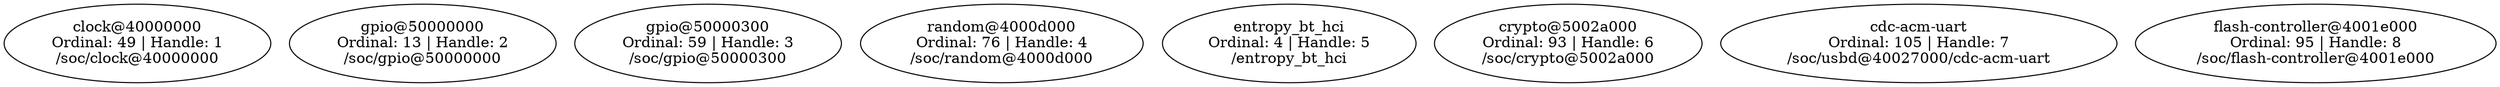 // D:/nrfCode/locationClient/build_xi/zephyr/zephyr_pre0.elf
digraph "Device dependency graph" {
	49 [label="clock@40000000\nOrdinal: 49 | Handle: 1\n/soc/clock@40000000"]
	13 [label="gpio@50000000\nOrdinal: 13 | Handle: 2\n/soc/gpio@50000000"]
	59 [label="gpio@50000300\nOrdinal: 59 | Handle: 3\n/soc/gpio@50000300"]
	76 [label="random@4000d000\nOrdinal: 76 | Handle: 4\n/soc/random@4000d000"]
	4 [label="entropy_bt_hci\nOrdinal: 4 | Handle: 5\n/entropy_bt_hci"]
	93 [label="crypto@5002a000\nOrdinal: 93 | Handle: 6\n/soc/crypto@5002a000"]
	105 [label="cdc-acm-uart\nOrdinal: 105 | Handle: 7\n/soc/usbd@40027000/cdc-acm-uart"]
	95 [label="flash-controller@4001e000\nOrdinal: 95 | Handle: 8\n/soc/flash-controller@4001e000"]
}
